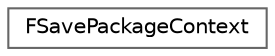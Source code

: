 digraph "Graphical Class Hierarchy"
{
 // INTERACTIVE_SVG=YES
 // LATEX_PDF_SIZE
  bgcolor="transparent";
  edge [fontname=Helvetica,fontsize=10,labelfontname=Helvetica,labelfontsize=10];
  node [fontname=Helvetica,fontsize=10,shape=box,height=0.2,width=0.4];
  rankdir="LR";
  Node0 [id="Node000000",label="FSavePackageContext",height=0.2,width=0.4,color="grey40", fillcolor="white", style="filled",URL="$d8/d3c/classFSavePackageContext.html",tooltip=" "];
}
